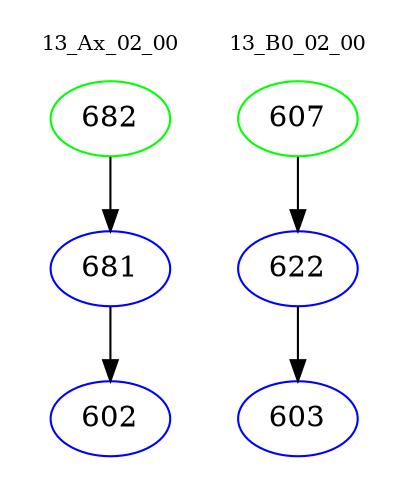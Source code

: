 digraph{
subgraph cluster_0 {
color = white
label = "13_Ax_02_00";
fontsize=10;
T0_682 [label="682", color="green"]
T0_682 -> T0_681 [color="black"]
T0_681 [label="681", color="blue"]
T0_681 -> T0_602 [color="black"]
T0_602 [label="602", color="blue"]
}
subgraph cluster_1 {
color = white
label = "13_B0_02_00";
fontsize=10;
T1_607 [label="607", color="green"]
T1_607 -> T1_622 [color="black"]
T1_622 [label="622", color="blue"]
T1_622 -> T1_603 [color="black"]
T1_603 [label="603", color="blue"]
}
}
